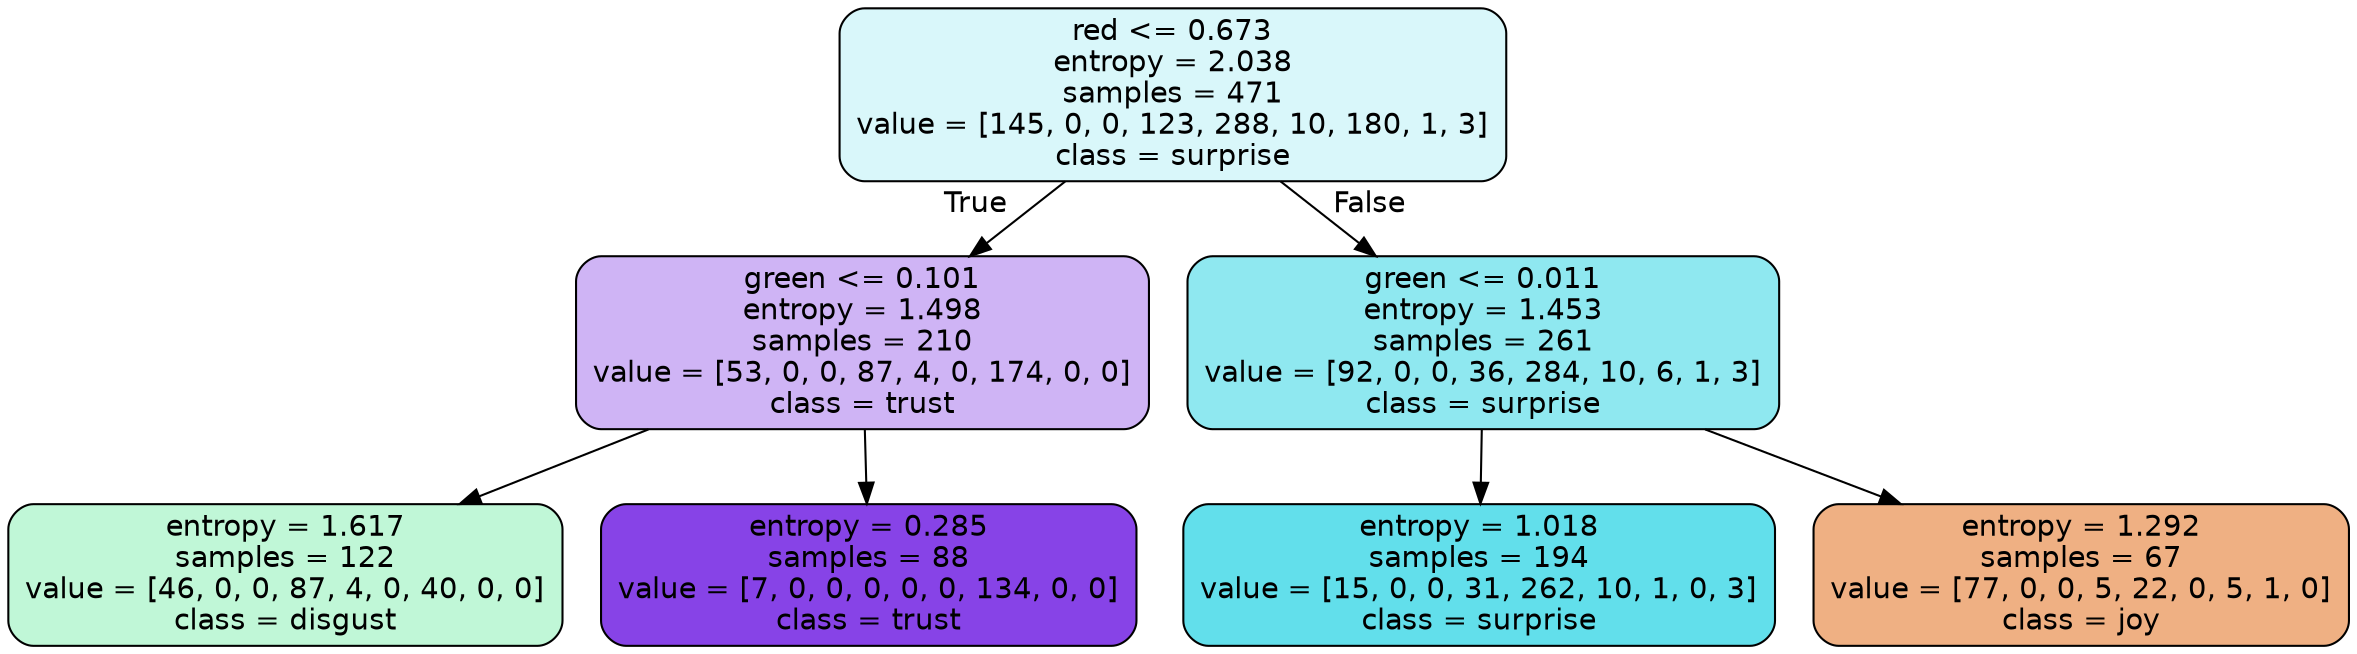 digraph Tree {
node [shape=box, style="filled, rounded", color="black", fontname=helvetica] ;
edge [fontname=helvetica] ;
0 [label="red <= 0.673\nentropy = 2.038\nsamples = 471\nvalue = [145, 0, 0, 123, 288, 10, 180, 1, 3]\nclass = surprise", fillcolor="#39d7e530"] ;
1 [label="green <= 0.101\nentropy = 1.498\nsamples = 210\nvalue = [53, 0, 0, 87, 4, 0, 174, 0, 0]\nclass = trust", fillcolor="#8139e560"] ;
0 -> 1 [labeldistance=2.5, labelangle=45, headlabel="True"] ;
2 [label="entropy = 1.617\nsamples = 122\nvalue = [46, 0, 0, 87, 4, 0, 40, 0, 0]\nclass = disgust", fillcolor="#39e58150"] ;
1 -> 2 ;
3 [label="entropy = 0.285\nsamples = 88\nvalue = [7, 0, 0, 0, 0, 0, 134, 0, 0]\nclass = trust", fillcolor="#8139e5f2"] ;
1 -> 3 ;
4 [label="green <= 0.011\nentropy = 1.453\nsamples = 261\nvalue = [92, 0, 0, 36, 284, 10, 6, 1, 3]\nclass = surprise", fillcolor="#39d7e590"] ;
0 -> 4 [labeldistance=2.5, labelangle=-45, headlabel="False"] ;
5 [label="entropy = 1.018\nsamples = 194\nvalue = [15, 0, 0, 31, 262, 10, 1, 0, 3]\nclass = surprise", fillcolor="#39d7e5ca"] ;
4 -> 5 ;
6 [label="entropy = 1.292\nsamples = 67\nvalue = [77, 0, 0, 5, 22, 0, 5, 1, 0]\nclass = joy", fillcolor="#e581399f"] ;
4 -> 6 ;
}